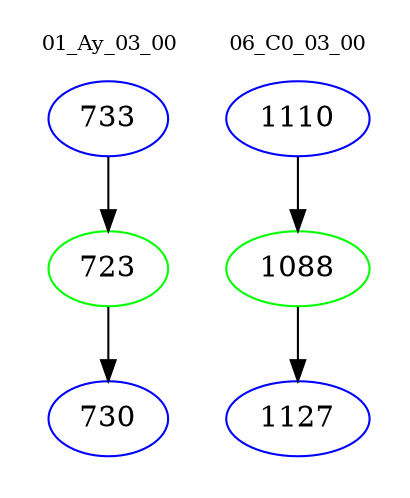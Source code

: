 digraph{
subgraph cluster_0 {
color = white
label = "01_Ay_03_00";
fontsize=10;
T0_733 [label="733", color="blue"]
T0_733 -> T0_723 [color="black"]
T0_723 [label="723", color="green"]
T0_723 -> T0_730 [color="black"]
T0_730 [label="730", color="blue"]
}
subgraph cluster_1 {
color = white
label = "06_C0_03_00";
fontsize=10;
T1_1110 [label="1110", color="blue"]
T1_1110 -> T1_1088 [color="black"]
T1_1088 [label="1088", color="green"]
T1_1088 -> T1_1127 [color="black"]
T1_1127 [label="1127", color="blue"]
}
}
